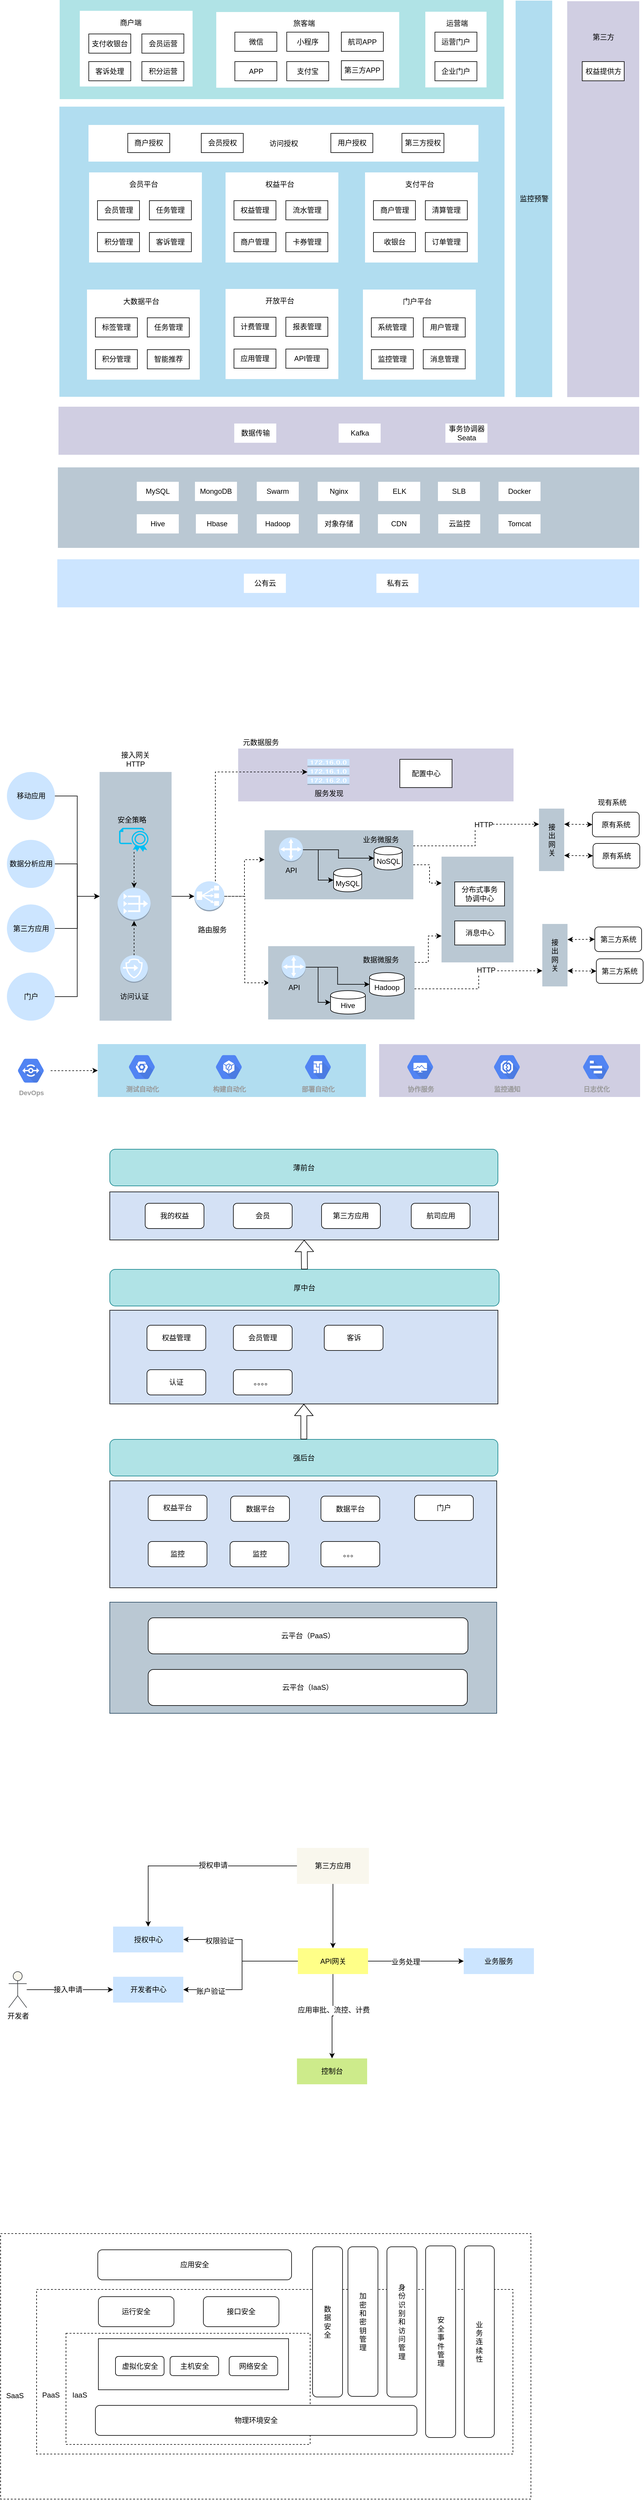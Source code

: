 <mxfile pages="1" version="11.2.2" type="github"><diagram id="NzfkLRakBl-aWR2sNUwm" name="Page-1"><mxGraphModel dx="1565" dy="1060" grid="0" gridSize="10" guides="1" tooltips="1" connect="1" arrows="1" fold="1" page="0" pageScale="1" pageWidth="827" pageHeight="1169" math="0" shadow="0"><root><mxCell id="0"/><mxCell id="1" parent="0"/><mxCell id="PRfiR1K4ZsARH0j1iikO-41" value="" style="rounded=0;whiteSpace=wrap;html=1;strokeColor=#000000;dashed=1;" vertex="1" parent="1"><mxGeometry x="-390" y="3750" width="884" height="442" as="geometry"/></mxCell><mxCell id="PRfiR1K4ZsARH0j1iikO-42" value="" style="rounded=0;whiteSpace=wrap;html=1;dashed=1;strokeColor=#000000;" vertex="1" parent="1"><mxGeometry x="-330" y="3843" width="794" height="274" as="geometry"/></mxCell><mxCell id="PRfiR1K4ZsARH0j1iikO-43" value="" style="rounded=0;whiteSpace=wrap;html=1;dashed=1;strokeColor=#000000;" vertex="1" parent="1"><mxGeometry x="-281" y="3916" width="407" height="185" as="geometry"/></mxCell><mxCell id="3Fnt4mqlotOoZ6IfhGsN-172" value="" style="rounded=0;whiteSpace=wrap;html=1;strokeColor=none;fillColor=#bac8d3;" parent="1" vertex="1"><mxGeometry x="345" y="1458" width="120" height="176" as="geometry"/></mxCell><mxCell id="3Fnt4mqlotOoZ6IfhGsN-140" value="" style="rounded=0;whiteSpace=wrap;html=1;strokeColor=none;fillColor=#d0cee2;" parent="1" vertex="1"><mxGeometry x="6" y="1278" width="459" height="88" as="geometry"/></mxCell><mxCell id="3Fnt4mqlotOoZ6IfhGsN-130" value="" style="rounded=0;whiteSpace=wrap;html=1;strokeColor=none;fillColor=#b0e3e6;" parent="1" vertex="1"><mxGeometry x="-291.5" y="32" width="740" height="165" as="geometry"/></mxCell><mxCell id="3Fnt4mqlotOoZ6IfhGsN-113" value="" style="rounded=0;whiteSpace=wrap;html=1;strokeColor=none;fillColor=#b1ddf0;" parent="1" vertex="1"><mxGeometry x="-292" y="209.5" width="742" height="483" as="geometry"/></mxCell><mxCell id="3Fnt4mqlotOoZ6IfhGsN-93" value="" style="rounded=0;whiteSpace=wrap;html=1;fillColor=#cce5ff;strokeColor=none;" parent="1" vertex="1"><mxGeometry x="-295.5" y="963" width="970" height="80" as="geometry"/></mxCell><mxCell id="3Fnt4mqlotOoZ6IfhGsN-49" value="" style="rounded=0;whiteSpace=wrap;html=1;strokeColor=none;" parent="1" vertex="1"><mxGeometry x="-242.5" y="319" width="188" height="150" as="geometry"/></mxCell><mxCell id="3Fnt4mqlotOoZ6IfhGsN-28" value="访问授权" style="rounded=0;whiteSpace=wrap;html=1;strokeColor=none;" parent="1" vertex="1"><mxGeometry x="-243.5" y="240" width="650" height="61" as="geometry"/></mxCell><mxCell id="3Fnt4mqlotOoZ6IfhGsN-18" value="" style="rounded=0;whiteSpace=wrap;html=1;strokeColor=none;" parent="1" vertex="1"><mxGeometry x="-258" y="50" width="188" height="126" as="geometry"/></mxCell><mxCell id="3Fnt4mqlotOoZ6IfhGsN-19" value="商户端" style="text;html=1;strokeColor=none;fillColor=none;align=center;verticalAlign=middle;whiteSpace=wrap;rounded=0;" parent="1" vertex="1"><mxGeometry x="-193" y="60" width="40" height="20" as="geometry"/></mxCell><mxCell id="3Fnt4mqlotOoZ6IfhGsN-20" value="" style="rounded=0;whiteSpace=wrap;html=1;strokeColor=none;" parent="1" vertex="1"><mxGeometry x="-30.5" y="52" width="305" height="126" as="geometry"/></mxCell><mxCell id="3Fnt4mqlotOoZ6IfhGsN-21" value="旅客端" style="text;html=1;strokeColor=none;fillColor=none;align=center;verticalAlign=middle;whiteSpace=wrap;rounded=0;" parent="1" vertex="1"><mxGeometry x="95.5" y="61" width="40" height="20" as="geometry"/></mxCell><mxCell id="3Fnt4mqlotOoZ6IfhGsN-22" value="" style="rounded=0;whiteSpace=wrap;html=1;strokeColor=none;" parent="1" vertex="1"><mxGeometry x="318" y="51.5" width="102" height="126" as="geometry"/></mxCell><mxCell id="3Fnt4mqlotOoZ6IfhGsN-23" value="运营端" style="text;html=1;strokeColor=none;fillColor=none;align=center;verticalAlign=middle;whiteSpace=wrap;rounded=0;" parent="1" vertex="1"><mxGeometry x="351" y="61" width="40" height="20" as="geometry"/></mxCell><mxCell id="3Fnt4mqlotOoZ6IfhGsN-24" value="" style="rounded=0;whiteSpace=wrap;html=1;fillColor=#d0cee2;strokeColor=none;" parent="1" vertex="1"><mxGeometry x="554.5" y="34" width="120" height="659" as="geometry"/></mxCell><mxCell id="3Fnt4mqlotOoZ6IfhGsN-25" value="第三方" style="text;html=1;strokeColor=none;fillColor=none;align=center;verticalAlign=middle;whiteSpace=wrap;rounded=0;" parent="1" vertex="1"><mxGeometry x="594.5" y="84" width="40" height="20" as="geometry"/></mxCell><mxCell id="3Fnt4mqlotOoZ6IfhGsN-26" value="监控预警" style="rounded=0;whiteSpace=wrap;html=1;fillColor=#b1ddf0;strokeColor=none;" parent="1" vertex="1"><mxGeometry x="468.5" y="33" width="61" height="660" as="geometry"/></mxCell><mxCell id="3Fnt4mqlotOoZ6IfhGsN-29" value="" style="rounded=0;whiteSpace=wrap;html=1;fillColor=#bac8d3;strokeColor=none;" parent="1" vertex="1"><mxGeometry x="-294.5" y="810" width="969" height="134" as="geometry"/></mxCell><mxCell id="3Fnt4mqlotOoZ6IfhGsN-30" value="MySQL" style="rounded=0;whiteSpace=wrap;html=1;strokeColor=none;" parent="1" vertex="1"><mxGeometry x="-163" y="834" width="70" height="32" as="geometry"/></mxCell><mxCell id="3Fnt4mqlotOoZ6IfhGsN-31" value="MongoDB" style="rounded=0;whiteSpace=wrap;html=1;strokeColor=none;" parent="1" vertex="1"><mxGeometry x="-66" y="834" width="70" height="32" as="geometry"/></mxCell><mxCell id="3Fnt4mqlotOoZ6IfhGsN-35" value="SLB" style="rounded=0;whiteSpace=wrap;html=1;strokeColor=none;" parent="1" vertex="1"><mxGeometry x="339" y="834" width="70" height="32" as="geometry"/></mxCell><mxCell id="3Fnt4mqlotOoZ6IfhGsN-36" value="Docker" style="rounded=0;whiteSpace=wrap;html=1;strokeColor=none;" parent="1" vertex="1"><mxGeometry x="440" y="834" width="70" height="32" as="geometry"/></mxCell><mxCell id="3Fnt4mqlotOoZ6IfhGsN-37" value="Swarm" style="rounded=0;whiteSpace=wrap;html=1;strokeColor=none;" parent="1" vertex="1"><mxGeometry x="37" y="834" width="70" height="32" as="geometry"/></mxCell><mxCell id="3Fnt4mqlotOoZ6IfhGsN-39" value="Hive" style="rounded=0;whiteSpace=wrap;html=1;strokeColor=none;" parent="1" vertex="1"><mxGeometry x="-163" y="888" width="70" height="32" as="geometry"/></mxCell><mxCell id="3Fnt4mqlotOoZ6IfhGsN-40" value="Hbase" style="rounded=0;whiteSpace=wrap;html=1;strokeColor=none;" parent="1" vertex="1"><mxGeometry x="-64.5" y="888" width="70" height="32" as="geometry"/></mxCell><mxCell id="3Fnt4mqlotOoZ6IfhGsN-41" value="Hadoop" style="rounded=0;whiteSpace=wrap;html=1;strokeColor=none;" parent="1" vertex="1"><mxGeometry x="37" y="888" width="70" height="32" as="geometry"/></mxCell><mxCell id="3Fnt4mqlotOoZ6IfhGsN-42" value="对象存储" style="rounded=0;whiteSpace=wrap;html=1;strokeColor=none;" parent="1" vertex="1"><mxGeometry x="138.5" y="888" width="70" height="32" as="geometry"/></mxCell><mxCell id="3Fnt4mqlotOoZ6IfhGsN-43" value="CDN" style="rounded=0;whiteSpace=wrap;html=1;strokeColor=none;" parent="1" vertex="1"><mxGeometry x="239" y="888" width="70" height="32" as="geometry"/></mxCell><mxCell id="3Fnt4mqlotOoZ6IfhGsN-44" value="云监控" style="rounded=0;whiteSpace=wrap;html=1;strokeColor=none;" parent="1" vertex="1"><mxGeometry x="339.5" y="888" width="70" height="32" as="geometry"/></mxCell><mxCell id="3Fnt4mqlotOoZ6IfhGsN-45" value="Tomcat" style="rounded=0;whiteSpace=wrap;html=1;strokeColor=none;" parent="1" vertex="1"><mxGeometry x="440" y="888" width="70" height="32" as="geometry"/></mxCell><mxCell id="3Fnt4mqlotOoZ6IfhGsN-46" value="Nginx" style="rounded=0;whiteSpace=wrap;html=1;strokeColor=none;" parent="1" vertex="1"><mxGeometry x="138.5" y="834" width="70" height="32" as="geometry"/></mxCell><mxCell id="3Fnt4mqlotOoZ6IfhGsN-47" value="ELK" style="rounded=0;whiteSpace=wrap;html=1;strokeColor=none;" parent="1" vertex="1"><mxGeometry x="239.5" y="834" width="70" height="32" as="geometry"/></mxCell><mxCell id="3Fnt4mqlotOoZ6IfhGsN-50" value="会员平台" style="text;html=1;strokeColor=none;fillColor=none;align=center;verticalAlign=middle;whiteSpace=wrap;rounded=0;" parent="1" vertex="1"><mxGeometry x="-177.5" y="329" width="51" height="20" as="geometry"/></mxCell><mxCell id="3Fnt4mqlotOoZ6IfhGsN-52" value="会员管理" style="rounded=0;whiteSpace=wrap;html=1;strokeColor=#000000;" parent="1" vertex="1"><mxGeometry x="-228.5" y="366" width="70" height="32" as="geometry"/></mxCell><mxCell id="3Fnt4mqlotOoZ6IfhGsN-53" value="任务管理" style="rounded=0;whiteSpace=wrap;html=1;strokeColor=#000000;" parent="1" vertex="1"><mxGeometry x="-142" y="366" width="70" height="32" as="geometry"/></mxCell><mxCell id="3Fnt4mqlotOoZ6IfhGsN-54" value="" style="rounded=0;whiteSpace=wrap;html=1;strokeColor=none;" parent="1" vertex="1"><mxGeometry x="-15" y="319" width="188" height="150" as="geometry"/></mxCell><mxCell id="3Fnt4mqlotOoZ6IfhGsN-55" value="权益平台" style="text;html=1;strokeColor=none;fillColor=none;align=center;verticalAlign=middle;whiteSpace=wrap;rounded=0;" parent="1" vertex="1"><mxGeometry x="50" y="329" width="51" height="20" as="geometry"/></mxCell><mxCell id="3Fnt4mqlotOoZ6IfhGsN-56" value="权益管理" style="rounded=0;whiteSpace=wrap;html=1;strokeColor=#000000;" parent="1" vertex="1"><mxGeometry x="-1" y="366" width="70" height="32" as="geometry"/></mxCell><mxCell id="3Fnt4mqlotOoZ6IfhGsN-57" value="流水管理" style="rounded=0;whiteSpace=wrap;html=1;strokeColor=#000000;" parent="1" vertex="1"><mxGeometry x="85.5" y="366" width="70" height="32" as="geometry"/></mxCell><mxCell id="3Fnt4mqlotOoZ6IfhGsN-58" value="" style="rounded=0;whiteSpace=wrap;html=1;strokeColor=none;" parent="1" vertex="1"><mxGeometry x="217.5" y="319" width="188" height="150" as="geometry"/></mxCell><mxCell id="3Fnt4mqlotOoZ6IfhGsN-59" value="支付平台" style="text;html=1;strokeColor=none;fillColor=none;align=center;verticalAlign=middle;whiteSpace=wrap;rounded=0;" parent="1" vertex="1"><mxGeometry x="282.5" y="329" width="51" height="20" as="geometry"/></mxCell><mxCell id="3Fnt4mqlotOoZ6IfhGsN-60" value="商户管理" style="rounded=0;whiteSpace=wrap;html=1;strokeColor=#000000;" parent="1" vertex="1"><mxGeometry x="231.5" y="366" width="70" height="32" as="geometry"/></mxCell><mxCell id="3Fnt4mqlotOoZ6IfhGsN-61" value="清算管理" style="rounded=0;whiteSpace=wrap;html=1;strokeColor=#000000;" parent="1" vertex="1"><mxGeometry x="318" y="366" width="70" height="32" as="geometry"/></mxCell><mxCell id="3Fnt4mqlotOoZ6IfhGsN-62" value="收银台" style="rounded=0;whiteSpace=wrap;html=1;strokeColor=#000000;" parent="1" vertex="1"><mxGeometry x="231.5" y="419" width="70" height="32" as="geometry"/></mxCell><mxCell id="3Fnt4mqlotOoZ6IfhGsN-63" value="订单管理" style="rounded=0;whiteSpace=wrap;html=1;strokeColor=#000000;" parent="1" vertex="1"><mxGeometry x="318" y="419" width="70" height="32" as="geometry"/></mxCell><mxCell id="3Fnt4mqlotOoZ6IfhGsN-64" value="积分管理" style="rounded=0;whiteSpace=wrap;html=1;strokeColor=#000000;" parent="1" vertex="1"><mxGeometry x="-228.5" y="419" width="70" height="32" as="geometry"/></mxCell><mxCell id="3Fnt4mqlotOoZ6IfhGsN-65" value="客诉管理" style="rounded=0;whiteSpace=wrap;html=1;strokeColor=#000000;" parent="1" vertex="1"><mxGeometry x="-142" y="419" width="70" height="32" as="geometry"/></mxCell><mxCell id="3Fnt4mqlotOoZ6IfhGsN-66" value="" style="rounded=0;whiteSpace=wrap;html=1;strokeColor=none;" parent="1" vertex="1"><mxGeometry x="-246" y="514" width="188" height="150" as="geometry"/></mxCell><mxCell id="3Fnt4mqlotOoZ6IfhGsN-67" value="大数据平台" style="text;html=1;strokeColor=none;fillColor=none;align=center;verticalAlign=middle;whiteSpace=wrap;rounded=0;" parent="1" vertex="1"><mxGeometry x="-187" y="524" width="63" height="20" as="geometry"/></mxCell><mxCell id="3Fnt4mqlotOoZ6IfhGsN-68" value="标签管理" style="rounded=0;whiteSpace=wrap;html=1;strokeColor=#000000;" parent="1" vertex="1"><mxGeometry x="-232" y="561" width="70" height="32" as="geometry"/></mxCell><mxCell id="3Fnt4mqlotOoZ6IfhGsN-69" value="任务管理" style="rounded=0;whiteSpace=wrap;html=1;strokeColor=#000000;" parent="1" vertex="1"><mxGeometry x="-145.5" y="561" width="70" height="32" as="geometry"/></mxCell><mxCell id="3Fnt4mqlotOoZ6IfhGsN-70" value="积分管理" style="rounded=0;whiteSpace=wrap;html=1;strokeColor=#000000;" parent="1" vertex="1"><mxGeometry x="-232" y="614" width="70" height="32" as="geometry"/></mxCell><mxCell id="3Fnt4mqlotOoZ6IfhGsN-71" value="智能推荐" style="rounded=0;whiteSpace=wrap;html=1;strokeColor=#000000;" parent="1" vertex="1"><mxGeometry x="-145.5" y="614" width="70" height="32" as="geometry"/></mxCell><mxCell id="3Fnt4mqlotOoZ6IfhGsN-72" value="" style="rounded=0;whiteSpace=wrap;html=1;fillColor=#d0cee2;strokeColor=none;" parent="1" vertex="1"><mxGeometry x="-293.5" y="709" width="968" height="80" as="geometry"/></mxCell><mxCell id="3Fnt4mqlotOoZ6IfhGsN-76" value="数据传输" style="rounded=0;whiteSpace=wrap;html=1;strokeColor=none;" parent="1" vertex="1"><mxGeometry x="-0.5" y="737" width="70" height="32" as="geometry"/></mxCell><mxCell id="3Fnt4mqlotOoZ6IfhGsN-77" value="Kafka" style="rounded=0;whiteSpace=wrap;html=1;strokeColor=none;" parent="1" vertex="1"><mxGeometry x="173.5" y="737" width="70" height="32" as="geometry"/></mxCell><mxCell id="3Fnt4mqlotOoZ6IfhGsN-91" value="事务协调器Seata" style="rounded=0;whiteSpace=wrap;html=1;strokeColor=none;" parent="1" vertex="1"><mxGeometry x="351.5" y="737" width="70" height="32" as="geometry"/></mxCell><mxCell id="3Fnt4mqlotOoZ6IfhGsN-92" value="公有云" style="rounded=0;whiteSpace=wrap;html=1;strokeColor=none;" parent="1" vertex="1"><mxGeometry x="15.5" y="987" width="70" height="32" as="geometry"/></mxCell><mxCell id="3Fnt4mqlotOoZ6IfhGsN-94" value="私有云" style="rounded=0;whiteSpace=wrap;html=1;strokeColor=none;" parent="1" vertex="1"><mxGeometry x="236.5" y="987" width="70" height="32" as="geometry"/></mxCell><mxCell id="3Fnt4mqlotOoZ6IfhGsN-95" value="" style="rounded=0;whiteSpace=wrap;html=1;strokeColor=none;" parent="1" vertex="1"><mxGeometry x="-15" y="513" width="188" height="150" as="geometry"/></mxCell><mxCell id="3Fnt4mqlotOoZ6IfhGsN-96" value="开放平台" style="text;html=1;strokeColor=none;fillColor=none;align=center;verticalAlign=middle;whiteSpace=wrap;rounded=0;" parent="1" vertex="1"><mxGeometry x="50" y="523" width="51" height="20" as="geometry"/></mxCell><mxCell id="3Fnt4mqlotOoZ6IfhGsN-97" value="计费管理" style="rounded=0;whiteSpace=wrap;html=1;strokeColor=#000000;" parent="1" vertex="1"><mxGeometry x="-1" y="560" width="70" height="32" as="geometry"/></mxCell><mxCell id="3Fnt4mqlotOoZ6IfhGsN-98" value="报表管理" style="rounded=0;whiteSpace=wrap;html=1;strokeColor=#000000;" parent="1" vertex="1"><mxGeometry x="85.5" y="560" width="70" height="32" as="geometry"/></mxCell><mxCell id="3Fnt4mqlotOoZ6IfhGsN-99" value="应用管理" style="rounded=0;whiteSpace=wrap;html=1;strokeColor=#000000;" parent="1" vertex="1"><mxGeometry x="-1" y="613" width="70" height="32" as="geometry"/></mxCell><mxCell id="3Fnt4mqlotOoZ6IfhGsN-100" value="API管理" style="rounded=0;whiteSpace=wrap;html=1;strokeColor=#000000;" parent="1" vertex="1"><mxGeometry x="85.5" y="613" width="70" height="32" as="geometry"/></mxCell><mxCell id="3Fnt4mqlotOoZ6IfhGsN-101" value="" style="rounded=0;whiteSpace=wrap;html=1;strokeColor=none;" parent="1" vertex="1"><mxGeometry x="214" y="514" width="188" height="150" as="geometry"/></mxCell><mxCell id="3Fnt4mqlotOoZ6IfhGsN-102" value="门户平台" style="text;html=1;strokeColor=none;fillColor=none;align=center;verticalAlign=middle;whiteSpace=wrap;rounded=0;" parent="1" vertex="1"><mxGeometry x="279" y="524" width="51" height="20" as="geometry"/></mxCell><mxCell id="3Fnt4mqlotOoZ6IfhGsN-103" value="系统管理" style="rounded=0;whiteSpace=wrap;html=1;strokeColor=#000000;" parent="1" vertex="1"><mxGeometry x="228" y="561" width="70" height="32" as="geometry"/></mxCell><mxCell id="3Fnt4mqlotOoZ6IfhGsN-104" value="用户管理" style="rounded=0;whiteSpace=wrap;html=1;strokeColor=#000000;" parent="1" vertex="1"><mxGeometry x="314.5" y="561" width="70" height="32" as="geometry"/></mxCell><mxCell id="3Fnt4mqlotOoZ6IfhGsN-105" value="监控管理" style="rounded=0;whiteSpace=wrap;html=1;strokeColor=#000000;" parent="1" vertex="1"><mxGeometry x="228" y="614" width="70" height="32" as="geometry"/></mxCell><mxCell id="3Fnt4mqlotOoZ6IfhGsN-106" value="消息管理" style="rounded=0;whiteSpace=wrap;html=1;strokeColor=#000000;" parent="1" vertex="1"><mxGeometry x="314.5" y="614" width="70" height="32" as="geometry"/></mxCell><mxCell id="3Fnt4mqlotOoZ6IfhGsN-107" value="商户管理" style="rounded=0;whiteSpace=wrap;html=1;strokeColor=#000000;" parent="1" vertex="1"><mxGeometry x="-1" y="419" width="70" height="32" as="geometry"/></mxCell><mxCell id="3Fnt4mqlotOoZ6IfhGsN-108" value="卡券管理" style="rounded=0;whiteSpace=wrap;html=1;strokeColor=#000000;" parent="1" vertex="1"><mxGeometry x="85.5" y="419" width="70" height="32" as="geometry"/></mxCell><mxCell id="3Fnt4mqlotOoZ6IfhGsN-109" value="会员授权" style="rounded=0;whiteSpace=wrap;html=1;strokeColor=#000000;" parent="1" vertex="1"><mxGeometry x="-55.5" y="254" width="70" height="32" as="geometry"/></mxCell><mxCell id="3Fnt4mqlotOoZ6IfhGsN-110" value="用户授权" style="rounded=0;whiteSpace=wrap;html=1;strokeColor=#000000;" parent="1" vertex="1"><mxGeometry x="160.5" y="254" width="70" height="32" as="geometry"/></mxCell><mxCell id="3Fnt4mqlotOoZ6IfhGsN-111" value="商户授权" style="rounded=0;whiteSpace=wrap;html=1;strokeColor=#000000;" parent="1" vertex="1"><mxGeometry x="-178" y="254" width="70" height="32" as="geometry"/></mxCell><mxCell id="3Fnt4mqlotOoZ6IfhGsN-112" value="第三方授权" style="rounded=0;whiteSpace=wrap;html=1;strokeColor=#000000;" parent="1" vertex="1"><mxGeometry x="279" y="254" width="70" height="32" as="geometry"/></mxCell><mxCell id="3Fnt4mqlotOoZ6IfhGsN-117" value="微信" style="rounded=0;whiteSpace=wrap;html=1;strokeColor=#000000;" parent="1" vertex="1"><mxGeometry x="0.5" y="85.5" width="70" height="32" as="geometry"/></mxCell><mxCell id="3Fnt4mqlotOoZ6IfhGsN-118" value="小程序" style="rounded=0;whiteSpace=wrap;html=1;strokeColor=#000000;" parent="1" vertex="1"><mxGeometry x="87" y="85.5" width="70" height="32" as="geometry"/></mxCell><mxCell id="3Fnt4mqlotOoZ6IfhGsN-119" value="APP" style="rounded=0;whiteSpace=wrap;html=1;strokeColor=#000000;" parent="1" vertex="1"><mxGeometry x="0.5" y="134.5" width="70" height="32" as="geometry"/></mxCell><mxCell id="3Fnt4mqlotOoZ6IfhGsN-120" value="支付宝" style="rounded=0;whiteSpace=wrap;html=1;strokeColor=#000000;" parent="1" vertex="1"><mxGeometry x="87" y="134.5" width="70" height="32" as="geometry"/></mxCell><mxCell id="3Fnt4mqlotOoZ6IfhGsN-122" value="企业门户" style="rounded=0;whiteSpace=wrap;html=1;strokeColor=#000000;" parent="1" vertex="1"><mxGeometry x="334" y="134.5" width="70" height="32" as="geometry"/></mxCell><mxCell id="3Fnt4mqlotOoZ6IfhGsN-123" value="运营门户" style="rounded=0;whiteSpace=wrap;html=1;strokeColor=#000000;" parent="1" vertex="1"><mxGeometry x="334" y="85.5" width="70" height="32" as="geometry"/></mxCell><mxCell id="3Fnt4mqlotOoZ6IfhGsN-124" value="航司APP" style="rounded=0;whiteSpace=wrap;html=1;strokeColor=#000000;" parent="1" vertex="1"><mxGeometry x="178" y="85.5" width="70" height="32" as="geometry"/></mxCell><mxCell id="3Fnt4mqlotOoZ6IfhGsN-125" value="第三方APP" style="rounded=0;whiteSpace=wrap;html=1;strokeColor=#000000;" parent="1" vertex="1"><mxGeometry x="178" y="133" width="70" height="32" as="geometry"/></mxCell><mxCell id="3Fnt4mqlotOoZ6IfhGsN-126" value="支付收银台" style="rounded=0;whiteSpace=wrap;html=1;strokeColor=#000000;" parent="1" vertex="1"><mxGeometry x="-243" y="88.5" width="70" height="32" as="geometry"/></mxCell><mxCell id="3Fnt4mqlotOoZ6IfhGsN-127" value="会员运营" style="rounded=0;whiteSpace=wrap;html=1;strokeColor=#000000;" parent="1" vertex="1"><mxGeometry x="-154.5" y="88.5" width="70" height="32" as="geometry"/></mxCell><mxCell id="3Fnt4mqlotOoZ6IfhGsN-128" value="客诉处理" style="rounded=0;whiteSpace=wrap;html=1;strokeColor=#000000;" parent="1" vertex="1"><mxGeometry x="-243" y="134.5" width="70" height="32" as="geometry"/></mxCell><mxCell id="3Fnt4mqlotOoZ6IfhGsN-129" value="积分运营" style="rounded=0;whiteSpace=wrap;html=1;strokeColor=#000000;" parent="1" vertex="1"><mxGeometry x="-154.5" y="134.5" width="70" height="32" as="geometry"/></mxCell><mxCell id="3Fnt4mqlotOoZ6IfhGsN-139" style="edgeStyle=orthogonalEdgeStyle;rounded=0;orthogonalLoop=1;jettySize=auto;html=1;entryX=0;entryY=0.5;entryDx=0;entryDy=0;entryPerimeter=0;" parent="1" source="3Fnt4mqlotOoZ6IfhGsN-131" target="3Fnt4mqlotOoZ6IfhGsN-138" edge="1"><mxGeometry relative="1" as="geometry"/></mxCell><mxCell id="3Fnt4mqlotOoZ6IfhGsN-131" value="" style="rounded=0;whiteSpace=wrap;html=1;strokeColor=none;fillColor=#bac8d3;" parent="1" vertex="1"><mxGeometry x="-225" y="1317" width="120" height="414" as="geometry"/></mxCell><mxCell id="3Fnt4mqlotOoZ6IfhGsN-212" style="edgeStyle=orthogonalEdgeStyle;rounded=0;orthogonalLoop=1;jettySize=auto;html=1;entryX=0;entryY=0.5;entryDx=0;entryDy=0;" parent="1" source="3Fnt4mqlotOoZ6IfhGsN-132" target="3Fnt4mqlotOoZ6IfhGsN-131" edge="1"><mxGeometry relative="1" as="geometry"/></mxCell><mxCell id="3Fnt4mqlotOoZ6IfhGsN-132" value="移动应用" style="ellipse;whiteSpace=wrap;html=1;aspect=fixed;strokeColor=none;fillColor=#cce5ff;" parent="1" vertex="1"><mxGeometry x="-379.5" y="1317" width="80" height="80" as="geometry"/></mxCell><mxCell id="3Fnt4mqlotOoZ6IfhGsN-211" style="edgeStyle=orthogonalEdgeStyle;rounded=0;orthogonalLoop=1;jettySize=auto;html=1;entryX=0;entryY=0.5;entryDx=0;entryDy=0;" parent="1" source="3Fnt4mqlotOoZ6IfhGsN-133" target="3Fnt4mqlotOoZ6IfhGsN-131" edge="1"><mxGeometry relative="1" as="geometry"/></mxCell><mxCell id="3Fnt4mqlotOoZ6IfhGsN-133" value="数据分析应用" style="ellipse;whiteSpace=wrap;html=1;aspect=fixed;strokeColor=none;fillColor=#cce5ff;" parent="1" vertex="1"><mxGeometry x="-379.5" y="1430" width="80" height="80" as="geometry"/></mxCell><mxCell id="3Fnt4mqlotOoZ6IfhGsN-134" value="接入网关HTTP" style="text;html=1;strokeColor=none;fillColor=none;align=center;verticalAlign=middle;whiteSpace=wrap;rounded=0;" parent="1" vertex="1"><mxGeometry x="-196.5" y="1286" width="62" height="20" as="geometry"/></mxCell><mxCell id="3Fnt4mqlotOoZ6IfhGsN-213" style="edgeStyle=orthogonalEdgeStyle;rounded=0;orthogonalLoop=1;jettySize=auto;html=1;dashed=1;" parent="1" source="3Fnt4mqlotOoZ6IfhGsN-135" target="3Fnt4mqlotOoZ6IfhGsN-136" edge="1"><mxGeometry relative="1" as="geometry"/></mxCell><mxCell id="3Fnt4mqlotOoZ6IfhGsN-135" value="" style="verticalLabelPosition=bottom;html=1;verticalAlign=top;align=center;strokeColor=none;fillColor=#00BEF2;shape=mxgraph.azure.certificate;pointerEvents=1;" parent="1" vertex="1"><mxGeometry x="-192.5" y="1410" width="50" height="40" as="geometry"/></mxCell><mxCell id="3Fnt4mqlotOoZ6IfhGsN-136" value="" style="outlineConnect=0;dashed=0;verticalLabelPosition=bottom;verticalAlign=top;align=center;html=1;shape=mxgraph.aws3.vpc_nat_gateway;fillColor=#cce5ff;strokeColor=#36393d;" parent="1" vertex="1"><mxGeometry x="-195" y="1510" width="55" height="55" as="geometry"/></mxCell><mxCell id="3Fnt4mqlotOoZ6IfhGsN-145" style="edgeStyle=orthogonalEdgeStyle;rounded=0;orthogonalLoop=1;jettySize=auto;html=1;entryX=0;entryY=0.5;entryDx=0;entryDy=0;entryPerimeter=0;dashed=1;" parent="1" source="3Fnt4mqlotOoZ6IfhGsN-138" target="3Fnt4mqlotOoZ6IfhGsN-144" edge="1"><mxGeometry relative="1" as="geometry"><Array as="points"><mxPoint x="-32" y="1317"/></Array></mxGeometry></mxCell><mxCell id="3Fnt4mqlotOoZ6IfhGsN-190" style="edgeStyle=orthogonalEdgeStyle;rounded=0;orthogonalLoop=1;jettySize=auto;html=1;entryX=0;entryY=0.426;entryDx=0;entryDy=0;entryPerimeter=0;dashed=1;" parent="1" source="3Fnt4mqlotOoZ6IfhGsN-138" target="3Fnt4mqlotOoZ6IfhGsN-155" edge="1"><mxGeometry relative="1" as="geometry"/></mxCell><mxCell id="3Fnt4mqlotOoZ6IfhGsN-191" style="edgeStyle=orthogonalEdgeStyle;rounded=0;orthogonalLoop=1;jettySize=auto;html=1;entryX=0;entryY=0.5;entryDx=0;entryDy=0;dashed=1;" parent="1" edge="1"><mxGeometry relative="1" as="geometry"><mxPoint x="-15" y="1524" as="sourcePoint"/><mxPoint x="58" y="1668" as="targetPoint"/><Array as="points"><mxPoint x="17" y="1524"/><mxPoint x="17" y="1668"/></Array></mxGeometry></mxCell><mxCell id="3Fnt4mqlotOoZ6IfhGsN-138" value="" style="outlineConnect=0;dashed=0;verticalLabelPosition=bottom;verticalAlign=top;align=center;html=1;shape=mxgraph.aws3.classic_load_balancer;fillColor=#cce5ff;strokeColor=#36393d;" parent="1" vertex="1"><mxGeometry x="-67" y="1499" width="50" height="50" as="geometry"/></mxCell><mxCell id="3Fnt4mqlotOoZ6IfhGsN-141" value="元数据服务" style="text;html=1;strokeColor=none;fillColor=none;align=center;verticalAlign=middle;whiteSpace=wrap;rounded=0;" parent="1" vertex="1"><mxGeometry x="12.5" y="1258" width="62" height="20" as="geometry"/></mxCell><mxCell id="3Fnt4mqlotOoZ6IfhGsN-214" style="edgeStyle=orthogonalEdgeStyle;rounded=0;orthogonalLoop=1;jettySize=auto;html=1;entryX=0.5;entryY=1;entryDx=0;entryDy=0;entryPerimeter=0;dashed=1;" parent="1" source="3Fnt4mqlotOoZ6IfhGsN-142" target="3Fnt4mqlotOoZ6IfhGsN-136" edge="1"><mxGeometry relative="1" as="geometry"/></mxCell><mxCell id="3Fnt4mqlotOoZ6IfhGsN-142" value="" style="outlineConnect=0;dashed=0;verticalLabelPosition=bottom;verticalAlign=top;align=center;html=1;shape=mxgraph.aws3.endpoints;fillColor=#cce5ff;strokeColor=#36393d;" parent="1" vertex="1"><mxGeometry x="-190.5" y="1622" width="46" height="46" as="geometry"/></mxCell><mxCell id="3Fnt4mqlotOoZ6IfhGsN-144" value="服务发现" style="outlineConnect=0;dashed=0;verticalLabelPosition=bottom;verticalAlign=top;align=center;html=1;shape=mxgraph.aws3.route_table;fillColor=#cce5ff;strokeColor=#36393d;" parent="1" vertex="1"><mxGeometry x="121.5" y="1295.5" width="70" height="43" as="geometry"/></mxCell><mxCell id="3Fnt4mqlotOoZ6IfhGsN-174" style="edgeStyle=orthogonalEdgeStyle;rounded=0;orthogonalLoop=1;jettySize=auto;html=1;entryX=0;entryY=0.75;entryDx=0;entryDy=0;dashed=1;" parent="1" source="3Fnt4mqlotOoZ6IfhGsN-146" target="3Fnt4mqlotOoZ6IfhGsN-173" edge="1"><mxGeometry relative="1" as="geometry"><Array as="points"><mxPoint x="407" y="1678"/><mxPoint x="407" y="1648"/></Array></mxGeometry></mxCell><mxCell id="3Fnt4mqlotOoZ6IfhGsN-183" value="HTTP" style="text;html=1;resizable=0;points=[];align=center;verticalAlign=middle;labelBackgroundColor=#ffffff;" parent="3Fnt4mqlotOoZ6IfhGsN-174" vertex="1" connectable="0"><mxGeometry x="0.228" y="1" relative="1" as="geometry"><mxPoint as="offset"/></mxGeometry></mxCell><mxCell id="3Fnt4mqlotOoZ6IfhGsN-194" style="edgeStyle=orthogonalEdgeStyle;rounded=0;orthogonalLoop=1;jettySize=auto;html=1;entryX=0;entryY=0.75;entryDx=0;entryDy=0;dashed=1;" parent="1" source="3Fnt4mqlotOoZ6IfhGsN-146" target="3Fnt4mqlotOoZ6IfhGsN-172" edge="1"><mxGeometry relative="1" as="geometry"><Array as="points"><mxPoint x="323" y="1634"/><mxPoint x="323" y="1590"/></Array></mxGeometry></mxCell><mxCell id="3Fnt4mqlotOoZ6IfhGsN-146" value="" style="rounded=0;whiteSpace=wrap;html=1;strokeColor=none;fillColor=#bac8d3;" parent="1" vertex="1"><mxGeometry x="56" y="1607" width="244" height="122" as="geometry"/></mxCell><mxCell id="3Fnt4mqlotOoZ6IfhGsN-147" value="数据微服务" style="text;html=1;strokeColor=none;fillColor=none;align=center;verticalAlign=middle;whiteSpace=wrap;rounded=0;" parent="1" vertex="1"><mxGeometry x="208.5" y="1620" width="70" height="20" as="geometry"/></mxCell><mxCell id="3Fnt4mqlotOoZ6IfhGsN-165" style="edgeStyle=orthogonalEdgeStyle;rounded=0;orthogonalLoop=1;jettySize=auto;html=1;" parent="1" source="3Fnt4mqlotOoZ6IfhGsN-149" target="3Fnt4mqlotOoZ6IfhGsN-159" edge="1"><mxGeometry relative="1" as="geometry"/></mxCell><mxCell id="3Fnt4mqlotOoZ6IfhGsN-192" style="edgeStyle=orthogonalEdgeStyle;rounded=0;orthogonalLoop=1;jettySize=auto;html=1;entryX=0;entryY=0.5;entryDx=0;entryDy=0;" parent="1" source="3Fnt4mqlotOoZ6IfhGsN-149" target="3Fnt4mqlotOoZ6IfhGsN-164" edge="1"><mxGeometry relative="1" as="geometry"/></mxCell><mxCell id="3Fnt4mqlotOoZ6IfhGsN-149" value="API" style="outlineConnect=0;dashed=0;verticalLabelPosition=bottom;verticalAlign=top;align=center;html=1;shape=mxgraph.aws3.customer_gateway;fillColor=#cce5ff;strokeColor=#36393d;" parent="1" vertex="1"><mxGeometry x="78.5" y="1622" width="40" height="40" as="geometry"/></mxCell><mxCell id="3Fnt4mqlotOoZ6IfhGsN-184" style="edgeStyle=orthogonalEdgeStyle;rounded=0;orthogonalLoop=1;jettySize=auto;html=1;entryX=0;entryY=0.25;entryDx=0;entryDy=0;dashed=1;" parent="1" source="3Fnt4mqlotOoZ6IfhGsN-155" target="3Fnt4mqlotOoZ6IfhGsN-175" edge="1"><mxGeometry relative="1" as="geometry"><Array as="points"><mxPoint x="401" y="1440"/><mxPoint x="401" y="1404"/></Array></mxGeometry></mxCell><mxCell id="3Fnt4mqlotOoZ6IfhGsN-185" value="HTTP" style="text;html=1;resizable=0;points=[];align=center;verticalAlign=middle;labelBackgroundColor=#ffffff;" parent="3Fnt4mqlotOoZ6IfhGsN-184" vertex="1" connectable="0"><mxGeometry x="0.248" y="-1" relative="1" as="geometry"><mxPoint as="offset"/></mxGeometry></mxCell><mxCell id="3Fnt4mqlotOoZ6IfhGsN-193" style="edgeStyle=orthogonalEdgeStyle;rounded=0;orthogonalLoop=1;jettySize=auto;html=1;entryX=0;entryY=0.25;entryDx=0;entryDy=0;dashed=1;" parent="1" source="3Fnt4mqlotOoZ6IfhGsN-155" target="3Fnt4mqlotOoZ6IfhGsN-172" edge="1"><mxGeometry relative="1" as="geometry"><Array as="points"><mxPoint x="325" y="1472"/><mxPoint x="325" y="1502"/></Array></mxGeometry></mxCell><mxCell id="3Fnt4mqlotOoZ6IfhGsN-155" value="" style="rounded=0;whiteSpace=wrap;html=1;strokeColor=none;fillColor=#bac8d3;" parent="1" vertex="1"><mxGeometry x="50" y="1414" width="248" height="115" as="geometry"/></mxCell><mxCell id="3Fnt4mqlotOoZ6IfhGsN-156" value="业务微服务" style="text;html=1;strokeColor=none;fillColor=none;align=center;verticalAlign=middle;whiteSpace=wrap;rounded=0;" parent="1" vertex="1"><mxGeometry x="208.5" y="1420" width="70" height="20" as="geometry"/></mxCell><mxCell id="3Fnt4mqlotOoZ6IfhGsN-162" style="edgeStyle=orthogonalEdgeStyle;rounded=0;orthogonalLoop=1;jettySize=auto;html=1;" parent="1" source="3Fnt4mqlotOoZ6IfhGsN-158" target="3Fnt4mqlotOoZ6IfhGsN-161" edge="1"><mxGeometry relative="1" as="geometry"/></mxCell><mxCell id="3Fnt4mqlotOoZ6IfhGsN-225" style="edgeStyle=orthogonalEdgeStyle;rounded=0;orthogonalLoop=1;jettySize=auto;html=1;entryX=0;entryY=0.5;entryDx=0;entryDy=0;" parent="1" source="3Fnt4mqlotOoZ6IfhGsN-158" target="3Fnt4mqlotOoZ6IfhGsN-160" edge="1"><mxGeometry relative="1" as="geometry"/></mxCell><mxCell id="3Fnt4mqlotOoZ6IfhGsN-158" value="API" style="outlineConnect=0;dashed=0;verticalLabelPosition=bottom;verticalAlign=top;align=center;html=1;shape=mxgraph.aws3.customer_gateway;fillColor=#cce5ff;strokeColor=#36393d;" parent="1" vertex="1"><mxGeometry x="74" y="1426" width="40" height="41" as="geometry"/></mxCell><mxCell id="3Fnt4mqlotOoZ6IfhGsN-159" value="Hadoop" style="shape=cylinder;whiteSpace=wrap;html=1;boundedLbl=1;backgroundOutline=1;strokeColor=#000000;" parent="1" vertex="1"><mxGeometry x="225" y="1651" width="58" height="39" as="geometry"/></mxCell><mxCell id="3Fnt4mqlotOoZ6IfhGsN-160" value="MySQL" style="shape=cylinder;whiteSpace=wrap;html=1;boundedLbl=1;backgroundOutline=1;strokeColor=#000000;" parent="1" vertex="1"><mxGeometry x="165" y="1477.5" width="47" height="39" as="geometry"/></mxCell><mxCell id="3Fnt4mqlotOoZ6IfhGsN-161" value="NoSQL" style="shape=cylinder;whiteSpace=wrap;html=1;boundedLbl=1;backgroundOutline=1;strokeColor=#000000;" parent="1" vertex="1"><mxGeometry x="232.5" y="1441" width="47" height="39" as="geometry"/></mxCell><mxCell id="3Fnt4mqlotOoZ6IfhGsN-164" value="Hive" style="shape=cylinder;whiteSpace=wrap;html=1;boundedLbl=1;backgroundOutline=1;strokeColor=#000000;" parent="1" vertex="1"><mxGeometry x="160" y="1681" width="58" height="39" as="geometry"/></mxCell><mxCell id="3Fnt4mqlotOoZ6IfhGsN-167" value="分布式事务&lt;br&gt;协调中心" style="rounded=0;whiteSpace=wrap;html=1;strokeColor=#000000;" parent="1" vertex="1"><mxGeometry x="367" y="1500" width="83" height="40" as="geometry"/></mxCell><mxCell id="3Fnt4mqlotOoZ6IfhGsN-169" value="消息中心" style="rounded=0;whiteSpace=wrap;html=1;strokeColor=#000000;" parent="1" vertex="1"><mxGeometry x="367" y="1565" width="84" height="40" as="geometry"/></mxCell><mxCell id="3Fnt4mqlotOoZ6IfhGsN-171" value="配置中心" style="rounded=0;whiteSpace=wrap;html=1;strokeColor=#000000;" parent="1" vertex="1"><mxGeometry x="275.5" y="1296" width="87" height="47" as="geometry"/></mxCell><mxCell id="3Fnt4mqlotOoZ6IfhGsN-173" value="接&lt;br&gt;出&lt;br&gt;网&lt;br&gt;关" style="rounded=0;whiteSpace=wrap;html=1;strokeColor=none;fillColor=#bac8d3;" parent="1" vertex="1"><mxGeometry x="513" y="1570" width="42" height="104" as="geometry"/></mxCell><mxCell id="3Fnt4mqlotOoZ6IfhGsN-175" value="接&lt;br&gt;出&lt;br&gt;网&lt;br&gt;关" style="rounded=0;whiteSpace=wrap;html=1;strokeColor=none;fillColor=#bac8d3;" parent="1" vertex="1"><mxGeometry x="507.5" y="1378" width="42" height="104" as="geometry"/></mxCell><mxCell id="3Fnt4mqlotOoZ6IfhGsN-176" value="现有系统" style="text;html=1;strokeColor=none;fillColor=none;align=center;verticalAlign=middle;whiteSpace=wrap;rounded=0;" parent="1" vertex="1"><mxGeometry x="600.5" y="1358" width="57" height="20" as="geometry"/></mxCell><mxCell id="3Fnt4mqlotOoZ6IfhGsN-178" value="原有系统" style="rounded=1;whiteSpace=wrap;html=1;strokeColor=#000000;" parent="1" vertex="1"><mxGeometry x="596.5" y="1384" width="78" height="41" as="geometry"/></mxCell><mxCell id="3Fnt4mqlotOoZ6IfhGsN-179" value="原有系统" style="rounded=1;whiteSpace=wrap;html=1;strokeColor=#000000;" parent="1" vertex="1"><mxGeometry x="597.5" y="1436" width="78" height="41" as="geometry"/></mxCell><mxCell id="3Fnt4mqlotOoZ6IfhGsN-180" value="第三方系统" style="rounded=1;whiteSpace=wrap;html=1;strokeColor=#000000;" parent="1" vertex="1"><mxGeometry x="600.5" y="1575" width="78" height="41" as="geometry"/></mxCell><mxCell id="3Fnt4mqlotOoZ6IfhGsN-181" value="第三方系统" style="rounded=1;whiteSpace=wrap;html=1;strokeColor=#000000;" parent="1" vertex="1"><mxGeometry x="603" y="1628" width="78" height="41" as="geometry"/></mxCell><mxCell id="3Fnt4mqlotOoZ6IfhGsN-186" value="" style="endArrow=classic;startArrow=classic;html=1;dashed=1;exitX=1;exitY=0.25;exitDx=0;exitDy=0;entryX=0;entryY=0.5;entryDx=0;entryDy=0;" parent="1" source="3Fnt4mqlotOoZ6IfhGsN-175" target="3Fnt4mqlotOoZ6IfhGsN-178" edge="1"><mxGeometry width="50" height="50" relative="1" as="geometry"><mxPoint x="786" y="1441" as="sourcePoint"/><mxPoint x="583" y="1397" as="targetPoint"/></mxGeometry></mxCell><mxCell id="3Fnt4mqlotOoZ6IfhGsN-187" value="" style="endArrow=classic;startArrow=classic;html=1;dashed=1;exitX=1;exitY=0.75;exitDx=0;exitDy=0;entryX=0;entryY=0.5;entryDx=0;entryDy=0;" parent="1" source="3Fnt4mqlotOoZ6IfhGsN-175" target="3Fnt4mqlotOoZ6IfhGsN-179" edge="1"><mxGeometry width="50" height="50" relative="1" as="geometry"><mxPoint x="810" y="1533" as="sourcePoint"/><mxPoint x="860" y="1483" as="targetPoint"/></mxGeometry></mxCell><mxCell id="3Fnt4mqlotOoZ6IfhGsN-188" value="" style="endArrow=classic;startArrow=classic;html=1;dashed=1;exitX=1;exitY=0.25;exitDx=0;exitDy=0;entryX=0;entryY=0.5;entryDx=0;entryDy=0;" parent="1" source="3Fnt4mqlotOoZ6IfhGsN-173" target="3Fnt4mqlotOoZ6IfhGsN-180" edge="1"><mxGeometry width="50" height="50" relative="1" as="geometry"><mxPoint x="546" y="1820" as="sourcePoint"/><mxPoint x="596" y="1770" as="targetPoint"/></mxGeometry></mxCell><mxCell id="3Fnt4mqlotOoZ6IfhGsN-189" value="" style="endArrow=classic;startArrow=classic;html=1;dashed=1;exitX=1;exitY=0.75;exitDx=0;exitDy=0;entryX=0;entryY=0.5;entryDx=0;entryDy=0;" parent="1" source="3Fnt4mqlotOoZ6IfhGsN-173" target="3Fnt4mqlotOoZ6IfhGsN-181" edge="1"><mxGeometry width="50" height="50" relative="1" as="geometry"><mxPoint x="632" y="1800" as="sourcePoint"/><mxPoint x="682" y="1750" as="targetPoint"/></mxGeometry></mxCell><mxCell id="3Fnt4mqlotOoZ6IfhGsN-210" style="edgeStyle=orthogonalEdgeStyle;rounded=0;orthogonalLoop=1;jettySize=auto;html=1;entryX=0;entryY=0.5;entryDx=0;entryDy=0;" parent="1" source="3Fnt4mqlotOoZ6IfhGsN-195" target="3Fnt4mqlotOoZ6IfhGsN-131" edge="1"><mxGeometry relative="1" as="geometry"><Array as="points"><mxPoint x="-262" y="1578"/><mxPoint x="-262" y="1524"/></Array></mxGeometry></mxCell><mxCell id="3Fnt4mqlotOoZ6IfhGsN-195" value="第三方应用" style="ellipse;whiteSpace=wrap;html=1;aspect=fixed;strokeColor=none;fillColor=#cce5ff;" parent="1" vertex="1"><mxGeometry x="-379.5" y="1537.5" width="80" height="80" as="geometry"/></mxCell><mxCell id="3Fnt4mqlotOoZ6IfhGsN-209" value="" style="edgeStyle=orthogonalEdgeStyle;rounded=0;orthogonalLoop=1;jettySize=auto;html=1;" parent="1" source="3Fnt4mqlotOoZ6IfhGsN-196" target="3Fnt4mqlotOoZ6IfhGsN-131" edge="1"><mxGeometry relative="1" as="geometry"/></mxCell><mxCell id="3Fnt4mqlotOoZ6IfhGsN-196" value="门户" style="ellipse;whiteSpace=wrap;html=1;aspect=fixed;strokeColor=none;fillColor=#cce5ff;" parent="1" vertex="1"><mxGeometry x="-379.5" y="1651" width="80" height="80" as="geometry"/></mxCell><mxCell id="3Fnt4mqlotOoZ6IfhGsN-199" value="" style="rounded=0;whiteSpace=wrap;html=1;strokeColor=none;fillColor=#b1ddf0;" parent="1" vertex="1"><mxGeometry x="-228" y="1770" width="447" height="88" as="geometry"/></mxCell><mxCell id="3Fnt4mqlotOoZ6IfhGsN-204" value="" style="rounded=0;whiteSpace=wrap;html=1;strokeColor=none;fillColor=#d0cee2;" parent="1" vertex="1"><mxGeometry x="241" y="1770" width="435" height="88" as="geometry"/></mxCell><mxCell id="3Fnt4mqlotOoZ6IfhGsN-215" value="日志优化" style="html=1;fillColor=#5184F3;strokeColor=none;verticalAlign=top;labelPosition=center;verticalLabelPosition=bottom;align=center;spacingTop=-6;fontSize=11;fontStyle=1;fontColor=#999999;shape=mxgraph.gcp2.hexIcon;prIcon=trace" parent="1" vertex="1"><mxGeometry x="569.5" y="1779" width="66" height="58.5" as="geometry"/></mxCell><mxCell id="3Fnt4mqlotOoZ6IfhGsN-216" value="构建自动化" style="html=1;fillColor=#5184F3;strokeColor=none;verticalAlign=top;labelPosition=center;verticalLabelPosition=bottom;align=center;spacingTop=-6;fontSize=11;fontStyle=1;fontColor=#999999;shape=mxgraph.gcp2.hexIcon;prIcon=container_builder" parent="1" vertex="1"><mxGeometry x="-42.5" y="1779" width="66" height="58.5" as="geometry"/></mxCell><mxCell id="3Fnt4mqlotOoZ6IfhGsN-218" style="edgeStyle=orthogonalEdgeStyle;rounded=0;orthogonalLoop=1;jettySize=auto;html=1;entryX=0;entryY=0.5;entryDx=0;entryDy=0;dashed=1;" parent="1" source="3Fnt4mqlotOoZ6IfhGsN-217" target="3Fnt4mqlotOoZ6IfhGsN-199" edge="1"><mxGeometry relative="1" as="geometry"/></mxCell><mxCell id="3Fnt4mqlotOoZ6IfhGsN-217" value="DevOps" style="html=1;fillColor=#5184F3;strokeColor=none;verticalAlign=top;labelPosition=center;verticalLabelPosition=bottom;align=center;spacingTop=-6;fontSize=11;fontStyle=1;fontColor=#999999;shape=mxgraph.gcp2.hexIcon;prIcon=developer_portal" parent="1" vertex="1"><mxGeometry x="-372.5" y="1785" width="66" height="58.5" as="geometry"/></mxCell><mxCell id="3Fnt4mqlotOoZ6IfhGsN-219" value="部署自动化" style="html=1;fillColor=#5184F3;strokeColor=none;verticalAlign=top;labelPosition=center;verticalLabelPosition=bottom;align=center;spacingTop=-6;fontSize=11;fontStyle=1;fontColor=#999999;shape=mxgraph.gcp2.hexIcon;prIcon=cloud_composer" parent="1" vertex="1"><mxGeometry x="106" y="1779" width="66" height="58.5" as="geometry"/></mxCell><mxCell id="3Fnt4mqlotOoZ6IfhGsN-220" value="监控通知" style="html=1;fillColor=#5184F3;strokeColor=none;verticalAlign=top;labelPosition=center;verticalLabelPosition=bottom;align=center;spacingTop=-6;fontSize=11;fontStyle=1;fontColor=#999999;shape=mxgraph.gcp2.hexIcon;prIcon=error_reporting" parent="1" vertex="1"><mxGeometry x="421" y="1779" width="66" height="58.5" as="geometry"/></mxCell><mxCell id="3Fnt4mqlotOoZ6IfhGsN-221" value="测试自动化" style="html=1;fillColor=#5184F3;strokeColor=none;verticalAlign=top;labelPosition=center;verticalLabelPosition=bottom;align=center;spacingTop=-6;fontSize=11;fontStyle=1;fontColor=#999999;shape=mxgraph.gcp2.hexIcon;prIcon=placeholder" parent="1" vertex="1"><mxGeometry x="-187.5" y="1779" width="66" height="58.5" as="geometry"/></mxCell><mxCell id="3Fnt4mqlotOoZ6IfhGsN-222" value="协作服务" style="html=1;fillColor=#5184F3;strokeColor=none;verticalAlign=top;labelPosition=center;verticalLabelPosition=bottom;align=center;spacingTop=-6;fontSize=11;fontStyle=1;fontColor=#999999;shape=mxgraph.gcp2.hexIcon;prIcon=cloud_deployment_manager" parent="1" vertex="1"><mxGeometry x="276.5" y="1779" width="66" height="58.5" as="geometry"/></mxCell><mxCell id="3Fnt4mqlotOoZ6IfhGsN-223" value="访问认证" style="text;html=1;strokeColor=none;fillColor=none;align=center;verticalAlign=middle;whiteSpace=wrap;rounded=0;" parent="1" vertex="1"><mxGeometry x="-198.5" y="1681" width="62" height="20" as="geometry"/></mxCell><mxCell id="3Fnt4mqlotOoZ6IfhGsN-224" value="安全策略" style="text;html=1;strokeColor=none;fillColor=none;align=center;verticalAlign=middle;whiteSpace=wrap;rounded=0;" parent="1" vertex="1"><mxGeometry x="-202" y="1387" width="62" height="20" as="geometry"/></mxCell><mxCell id="3Fnt4mqlotOoZ6IfhGsN-226" value="路由服务" style="text;html=1;strokeColor=none;fillColor=none;align=center;verticalAlign=middle;whiteSpace=wrap;rounded=0;" parent="1" vertex="1"><mxGeometry x="-68.5" y="1570" width="62" height="20" as="geometry"/></mxCell><mxCell id="3Fnt4mqlotOoZ6IfhGsN-227" value="厚中台" style="rounded=1;whiteSpace=wrap;html=1;strokeColor=#0e8088;fillColor=#b0e3e6;" parent="1" vertex="1"><mxGeometry x="-208" y="2145" width="649" height="61" as="geometry"/></mxCell><mxCell id="3Fnt4mqlotOoZ6IfhGsN-228" value="强后台" style="rounded=1;whiteSpace=wrap;html=1;strokeColor=#0e8088;fillColor=#b0e3e6;" parent="1" vertex="1"><mxGeometry x="-208" y="2428" width="647" height="61" as="geometry"/></mxCell><mxCell id="3Fnt4mqlotOoZ6IfhGsN-229" value="" style="rounded=0;whiteSpace=wrap;html=1;strokeColor=#000000;fillColor=#D4E1F5;" parent="1" vertex="1"><mxGeometry x="-208" y="2213" width="647" height="156" as="geometry"/></mxCell><mxCell id="3Fnt4mqlotOoZ6IfhGsN-230" value="权益管理" style="rounded=1;whiteSpace=wrap;html=1;" parent="1" vertex="1"><mxGeometry x="-146" y="2238" width="98" height="42" as="geometry"/></mxCell><mxCell id="3Fnt4mqlotOoZ6IfhGsN-231" value="会员管理" style="rounded=1;whiteSpace=wrap;html=1;" parent="1" vertex="1"><mxGeometry x="-2" y="2238" width="98" height="42" as="geometry"/></mxCell><mxCell id="3Fnt4mqlotOoZ6IfhGsN-232" value="客诉" style="rounded=1;whiteSpace=wrap;html=1;" parent="1" vertex="1"><mxGeometry x="149.5" y="2238" width="98" height="42" as="geometry"/></mxCell><mxCell id="3Fnt4mqlotOoZ6IfhGsN-233" value="认证" style="rounded=1;whiteSpace=wrap;html=1;" parent="1" vertex="1"><mxGeometry x="-146" y="2312" width="98" height="42" as="geometry"/></mxCell><mxCell id="3Fnt4mqlotOoZ6IfhGsN-234" value="。。。。" style="rounded=1;whiteSpace=wrap;html=1;" parent="1" vertex="1"><mxGeometry x="-2" y="2312" width="98" height="42" as="geometry"/></mxCell><mxCell id="3Fnt4mqlotOoZ6IfhGsN-235" value="薄前台" style="rounded=1;whiteSpace=wrap;html=1;strokeColor=#0e8088;fillColor=#b0e3e6;" parent="1" vertex="1"><mxGeometry x="-208" y="1945" width="647" height="61" as="geometry"/></mxCell><mxCell id="3Fnt4mqlotOoZ6IfhGsN-236" value="" style="shape=flexArrow;endArrow=classic;html=1;exitX=0.5;exitY=0;exitDx=0;exitDy=0;" parent="1" source="3Fnt4mqlotOoZ6IfhGsN-228" target="3Fnt4mqlotOoZ6IfhGsN-229" edge="1"><mxGeometry width="50" height="50" relative="1" as="geometry"><mxPoint x="288" y="2375" as="sourcePoint"/><mxPoint x="338" y="2325" as="targetPoint"/></mxGeometry></mxCell><mxCell id="3Fnt4mqlotOoZ6IfhGsN-237" value="" style="rounded=0;whiteSpace=wrap;html=1;strokeColor=#000000;fillColor=#D4E1F5;" parent="1" vertex="1"><mxGeometry x="-208" y="2016" width="648" height="80" as="geometry"/></mxCell><mxCell id="3Fnt4mqlotOoZ6IfhGsN-238" value="" style="shape=flexArrow;endArrow=classic;html=1;exitX=0.5;exitY=0;exitDx=0;exitDy=0;entryX=0.5;entryY=1;entryDx=0;entryDy=0;" parent="1" source="3Fnt4mqlotOoZ6IfhGsN-227" target="3Fnt4mqlotOoZ6IfhGsN-237" edge="1"><mxGeometry width="50" height="50" relative="1" as="geometry"><mxPoint x="-289" y="2168" as="sourcePoint"/><mxPoint x="-239" y="2118" as="targetPoint"/></mxGeometry></mxCell><mxCell id="3Fnt4mqlotOoZ6IfhGsN-239" value="" style="rounded=0;whiteSpace=wrap;html=1;strokeColor=#000000;fillColor=#D4E1F5;" parent="1" vertex="1"><mxGeometry x="-208" y="2497" width="645" height="178" as="geometry"/></mxCell><mxCell id="3Fnt4mqlotOoZ6IfhGsN-240" value="权益平台" style="rounded=1;whiteSpace=wrap;html=1;" parent="1" vertex="1"><mxGeometry x="-144" y="2521" width="98" height="42" as="geometry"/></mxCell><mxCell id="3Fnt4mqlotOoZ6IfhGsN-241" value="数据平台" style="rounded=1;whiteSpace=wrap;html=1;" parent="1" vertex="1"><mxGeometry x="-6.5" y="2522.5" width="98" height="42" as="geometry"/></mxCell><mxCell id="3Fnt4mqlotOoZ6IfhGsN-242" value="数据平台" style="rounded=1;whiteSpace=wrap;html=1;" parent="1" vertex="1"><mxGeometry x="144" y="2522.5" width="98" height="42" as="geometry"/></mxCell><mxCell id="3Fnt4mqlotOoZ6IfhGsN-243" value="" style="rounded=0;whiteSpace=wrap;html=1;strokeColor=#23445d;fillColor=#bac8d3;" parent="1" vertex="1"><mxGeometry x="-208" y="2699" width="645" height="185" as="geometry"/></mxCell><mxCell id="3Fnt4mqlotOoZ6IfhGsN-244" value="云平台（PaaS）" style="rounded=1;whiteSpace=wrap;html=1;" parent="1" vertex="1"><mxGeometry x="-144" y="2725" width="533" height="60" as="geometry"/></mxCell><mxCell id="3Fnt4mqlotOoZ6IfhGsN-245" value="云平台（IaaS）" style="rounded=1;whiteSpace=wrap;html=1;" parent="1" vertex="1"><mxGeometry x="-144" y="2811" width="532" height="60" as="geometry"/></mxCell><mxCell id="3Fnt4mqlotOoZ6IfhGsN-247" value="门户" style="rounded=1;whiteSpace=wrap;html=1;" parent="1" vertex="1"><mxGeometry x="300" y="2521" width="98" height="42" as="geometry"/></mxCell><mxCell id="3Fnt4mqlotOoZ6IfhGsN-248" value="监控" style="rounded=1;whiteSpace=wrap;html=1;" parent="1" vertex="1"><mxGeometry x="-144" y="2598" width="98" height="42" as="geometry"/></mxCell><mxCell id="3Fnt4mqlotOoZ6IfhGsN-249" value="监控" style="rounded=1;whiteSpace=wrap;html=1;" parent="1" vertex="1"><mxGeometry x="-7.5" y="2598" width="98" height="42" as="geometry"/></mxCell><mxCell id="3Fnt4mqlotOoZ6IfhGsN-250" value="我的权益" style="rounded=1;whiteSpace=wrap;html=1;" parent="1" vertex="1"><mxGeometry x="-149" y="2035" width="98" height="42" as="geometry"/></mxCell><mxCell id="3Fnt4mqlotOoZ6IfhGsN-251" value="。。。" style="rounded=1;whiteSpace=wrap;html=1;" parent="1" vertex="1"><mxGeometry x="144" y="2598" width="98" height="42" as="geometry"/></mxCell><mxCell id="3Fnt4mqlotOoZ6IfhGsN-252" value="会员" style="rounded=1;whiteSpace=wrap;html=1;" parent="1" vertex="1"><mxGeometry x="-2" y="2035" width="98" height="42" as="geometry"/></mxCell><mxCell id="3Fnt4mqlotOoZ6IfhGsN-253" value="第三方应用" style="rounded=1;whiteSpace=wrap;html=1;" parent="1" vertex="1"><mxGeometry x="145" y="2035" width="98" height="42" as="geometry"/></mxCell><mxCell id="3Fnt4mqlotOoZ6IfhGsN-254" value="航司应用" style="rounded=1;whiteSpace=wrap;html=1;" parent="1" vertex="1"><mxGeometry x="294.5" y="2035" width="98" height="42" as="geometry"/></mxCell><mxCell id="PRfiR1K4ZsARH0j1iikO-2" value="权益提供方" style="rounded=0;whiteSpace=wrap;html=1;strokeColor=#000000;" vertex="1" parent="1"><mxGeometry x="579.5" y="134.5" width="70" height="32" as="geometry"/></mxCell><mxCell id="PRfiR1K4ZsARH0j1iikO-12" style="edgeStyle=orthogonalEdgeStyle;rounded=0;orthogonalLoop=1;jettySize=auto;html=1;" edge="1" parent="1" source="PRfiR1K4ZsARH0j1iikO-3" target="PRfiR1K4ZsARH0j1iikO-9"><mxGeometry relative="1" as="geometry"/></mxCell><mxCell id="PRfiR1K4ZsARH0j1iikO-15" style="edgeStyle=orthogonalEdgeStyle;rounded=0;orthogonalLoop=1;jettySize=auto;html=1;startArrow=none;startFill=0;endArrow=classic;endFill=1;" edge="1" parent="1" source="PRfiR1K4ZsARH0j1iikO-3" target="PRfiR1K4ZsARH0j1iikO-5"><mxGeometry relative="1" as="geometry"/></mxCell><mxCell id="PRfiR1K4ZsARH0j1iikO-16" value="授权申请" style="text;html=1;resizable=0;points=[];align=center;verticalAlign=middle;labelBackgroundColor=#ffffff;" vertex="1" connectable="0" parent="PRfiR1K4ZsARH0j1iikO-15"><mxGeometry x="-0.196" y="-1" relative="1" as="geometry"><mxPoint as="offset"/></mxGeometry></mxCell><mxCell id="PRfiR1K4ZsARH0j1iikO-3" value="第三方应用" style="rounded=0;whiteSpace=wrap;html=1;strokeColor=none;fillColor=#f9f7ed;" vertex="1" parent="1"><mxGeometry x="104" y="3108" width="120" height="60" as="geometry"/></mxCell><mxCell id="PRfiR1K4ZsARH0j1iikO-8" style="edgeStyle=orthogonalEdgeStyle;rounded=0;orthogonalLoop=1;jettySize=auto;html=1;" edge="1" parent="1" source="PRfiR1K4ZsARH0j1iikO-4" target="PRfiR1K4ZsARH0j1iikO-6"><mxGeometry relative="1" as="geometry"/></mxCell><mxCell id="PRfiR1K4ZsARH0j1iikO-20" value="接入申请" style="text;html=1;resizable=0;points=[];align=center;verticalAlign=middle;labelBackgroundColor=#ffffff;" vertex="1" connectable="0" parent="PRfiR1K4ZsARH0j1iikO-8"><mxGeometry x="-0.053" relative="1" as="geometry"><mxPoint as="offset"/></mxGeometry></mxCell><mxCell id="PRfiR1K4ZsARH0j1iikO-4" value="开发者" style="shape=umlActor;verticalLabelPosition=bottom;labelBackgroundColor=#ffffff;verticalAlign=top;html=1;outlineConnect=0;rounded=0;strokeColor=#36393d;fillColor=#f9f7ed;" vertex="1" parent="1"><mxGeometry x="-376.5" y="3314" width="30" height="60" as="geometry"/></mxCell><mxCell id="PRfiR1K4ZsARH0j1iikO-10" style="edgeStyle=orthogonalEdgeStyle;rounded=0;orthogonalLoop=1;jettySize=auto;html=1;entryX=0;entryY=0.5;entryDx=0;entryDy=0;startArrow=classic;startFill=1;endArrow=none;endFill=0;" edge="1" parent="1" source="PRfiR1K4ZsARH0j1iikO-5" target="PRfiR1K4ZsARH0j1iikO-9"><mxGeometry relative="1" as="geometry"><Array as="points"><mxPoint x="12.5" y="3261"/><mxPoint x="12.5" y="3297"/></Array></mxGeometry></mxCell><mxCell id="PRfiR1K4ZsARH0j1iikO-21" value="权限验证" style="text;html=1;resizable=0;points=[];align=center;verticalAlign=middle;labelBackgroundColor=#ffffff;" vertex="1" connectable="0" parent="PRfiR1K4ZsARH0j1iikO-10"><mxGeometry x="-0.471" y="-2" relative="1" as="geometry"><mxPoint as="offset"/></mxGeometry></mxCell><mxCell id="PRfiR1K4ZsARH0j1iikO-5" value="授权中心" style="rounded=0;whiteSpace=wrap;html=1;strokeColor=none;fillColor=#cce5ff;" vertex="1" parent="1"><mxGeometry x="-202.5" y="3239" width="117" height="43" as="geometry"/></mxCell><mxCell id="PRfiR1K4ZsARH0j1iikO-11" style="edgeStyle=orthogonalEdgeStyle;rounded=0;orthogonalLoop=1;jettySize=auto;html=1;entryX=0;entryY=0.5;entryDx=0;entryDy=0;startArrow=classic;startFill=1;endArrow=none;endFill=0;" edge="1" parent="1" source="PRfiR1K4ZsARH0j1iikO-6" target="PRfiR1K4ZsARH0j1iikO-9"><mxGeometry relative="1" as="geometry"><Array as="points"><mxPoint x="12.5" y="3344"/><mxPoint x="12.5" y="3297"/></Array></mxGeometry></mxCell><mxCell id="PRfiR1K4ZsARH0j1iikO-22" value="账户验证" style="text;html=1;resizable=0;points=[];align=center;verticalAlign=middle;labelBackgroundColor=#ffffff;" vertex="1" connectable="0" parent="PRfiR1K4ZsARH0j1iikO-11"><mxGeometry x="-0.619" y="-3" relative="1" as="geometry"><mxPoint as="offset"/></mxGeometry></mxCell><mxCell id="PRfiR1K4ZsARH0j1iikO-6" value="开发者中心" style="rounded=0;whiteSpace=wrap;html=1;strokeColor=none;fillColor=#cce5ff;" vertex="1" parent="1"><mxGeometry x="-202.5" y="3322.5" width="117" height="43" as="geometry"/></mxCell><mxCell id="PRfiR1K4ZsARH0j1iikO-14" value="" style="edgeStyle=orthogonalEdgeStyle;rounded=0;orthogonalLoop=1;jettySize=auto;html=1;startArrow=none;startFill=0;endArrow=classic;endFill=1;" edge="1" parent="1" source="PRfiR1K4ZsARH0j1iikO-9" target="PRfiR1K4ZsARH0j1iikO-13"><mxGeometry relative="1" as="geometry"/></mxCell><mxCell id="PRfiR1K4ZsARH0j1iikO-23" value="业务处理" style="text;html=1;resizable=0;points=[];align=center;verticalAlign=middle;labelBackgroundColor=#ffffff;" vertex="1" connectable="0" parent="PRfiR1K4ZsARH0j1iikO-14"><mxGeometry x="-0.225" relative="1" as="geometry"><mxPoint y="1" as="offset"/></mxGeometry></mxCell><mxCell id="PRfiR1K4ZsARH0j1iikO-18" value="" style="edgeStyle=orthogonalEdgeStyle;rounded=0;orthogonalLoop=1;jettySize=auto;html=1;startArrow=none;startFill=0;endArrow=classic;endFill=1;" edge="1" parent="1" source="PRfiR1K4ZsARH0j1iikO-9" target="PRfiR1K4ZsARH0j1iikO-17"><mxGeometry relative="1" as="geometry"/></mxCell><mxCell id="PRfiR1K4ZsARH0j1iikO-19" value="应用审批、流控、计费" style="text;html=1;resizable=0;points=[];align=center;verticalAlign=middle;labelBackgroundColor=#ffffff;" vertex="1" connectable="0" parent="PRfiR1K4ZsARH0j1iikO-18"><mxGeometry x="-0.163" y="1" relative="1" as="geometry"><mxPoint as="offset"/></mxGeometry></mxCell><mxCell id="PRfiR1K4ZsARH0j1iikO-9" value="API网关" style="rounded=0;whiteSpace=wrap;html=1;strokeColor=none;fillColor=#ffff88;" vertex="1" parent="1"><mxGeometry x="105.5" y="3275" width="117" height="43" as="geometry"/></mxCell><mxCell id="PRfiR1K4ZsARH0j1iikO-17" value="控制台" style="rounded=0;whiteSpace=wrap;html=1;strokeColor=none;fillColor=#cdeb8b;" vertex="1" parent="1"><mxGeometry x="104" y="3458.5" width="117" height="43" as="geometry"/></mxCell><mxCell id="PRfiR1K4ZsARH0j1iikO-13" value="业务服务" style="rounded=0;whiteSpace=wrap;html=1;strokeColor=none;fillColor=#cce5ff;" vertex="1" parent="1"><mxGeometry x="382" y="3275" width="117" height="43" as="geometry"/></mxCell><mxCell id="PRfiR1K4ZsARH0j1iikO-25" value="应用安全" style="rounded=1;whiteSpace=wrap;html=1;strokeColor=#000000;" vertex="1" parent="1"><mxGeometry x="-228" y="3777" width="323" height="50" as="geometry"/></mxCell><mxCell id="PRfiR1K4ZsARH0j1iikO-26" value="运行安全" style="rounded=1;whiteSpace=wrap;html=1;strokeColor=#000000;" vertex="1" parent="1"><mxGeometry x="-227" y="3855" width="126" height="50" as="geometry"/></mxCell><mxCell id="PRfiR1K4ZsARH0j1iikO-27" value="接口安全" style="rounded=1;whiteSpace=wrap;html=1;strokeColor=#000000;" vertex="1" parent="1"><mxGeometry x="-52" y="3855" width="126" height="50" as="geometry"/></mxCell><mxCell id="PRfiR1K4ZsARH0j1iikO-28" value="数&lt;br&gt;据&lt;br&gt;安&lt;br&gt;全" style="rounded=1;whiteSpace=wrap;html=1;strokeColor=#000000;" vertex="1" parent="1"><mxGeometry x="130" y="3772" width="50" height="250" as="geometry"/></mxCell><mxCell id="PRfiR1K4ZsARH0j1iikO-30" value="加&lt;br&gt;密&lt;br&gt;和&lt;br&gt;密&lt;br&gt;钥&lt;br&gt;管&lt;br&gt;理" style="rounded=1;whiteSpace=wrap;html=1;strokeColor=#000000;" vertex="1" parent="1"><mxGeometry x="189" y="3772" width="50" height="249" as="geometry"/></mxCell><mxCell id="PRfiR1K4ZsARH0j1iikO-31" value="身&lt;br&gt;份&lt;br&gt;识&lt;br&gt;别&lt;br&gt;和&lt;br&gt;访&lt;br&gt;问&lt;br&gt;管&lt;br&gt;理" style="rounded=1;whiteSpace=wrap;html=1;strokeColor=#000000;" vertex="1" parent="1"><mxGeometry x="254" y="3772" width="50" height="250" as="geometry"/></mxCell><mxCell id="PRfiR1K4ZsARH0j1iikO-32" value="安&lt;br&gt;全&lt;br&gt;事&lt;br&gt;件&lt;br&gt;管&lt;br&gt;理" style="rounded=1;whiteSpace=wrap;html=1;strokeColor=#000000;" vertex="1" parent="1"><mxGeometry x="318.5" y="3770.5" width="50" height="319" as="geometry"/></mxCell><mxCell id="PRfiR1K4ZsARH0j1iikO-33" value="业&lt;br&gt;务&lt;br&gt;连&lt;br&gt;续&lt;br&gt;性" style="rounded=1;whiteSpace=wrap;html=1;strokeColor=#000000;" vertex="1" parent="1"><mxGeometry x="383" y="3770.5" width="50" height="319" as="geometry"/></mxCell><mxCell id="PRfiR1K4ZsARH0j1iikO-35" value="物理环境安全" style="rounded=1;whiteSpace=wrap;html=1;strokeColor=#000000;" vertex="1" parent="1"><mxGeometry x="-232" y="4036" width="536" height="50" as="geometry"/></mxCell><mxCell id="PRfiR1K4ZsARH0j1iikO-36" value="" style="rounded=0;whiteSpace=wrap;html=1;strokeColor=#000000;" vertex="1" parent="1"><mxGeometry x="-227" y="3925" width="317" height="85" as="geometry"/></mxCell><mxCell id="PRfiR1K4ZsARH0j1iikO-37" value="虚拟化安全" style="rounded=1;whiteSpace=wrap;html=1;strokeColor=#000000;" vertex="1" parent="1"><mxGeometry x="-198.5" y="3954.5" width="81" height="32" as="geometry"/></mxCell><mxCell id="PRfiR1K4ZsARH0j1iikO-38" value="主机安全" style="rounded=1;whiteSpace=wrap;html=1;strokeColor=#000000;" vertex="1" parent="1"><mxGeometry x="-107.5" y="3954.5" width="81" height="32" as="geometry"/></mxCell><mxCell id="PRfiR1K4ZsARH0j1iikO-39" value="网络安全" style="rounded=1;whiteSpace=wrap;html=1;strokeColor=#000000;" vertex="1" parent="1"><mxGeometry x="-9" y="3954.5" width="81" height="32" as="geometry"/></mxCell><mxCell id="PRfiR1K4ZsARH0j1iikO-44" value="IaaS" style="text;html=1;strokeColor=none;fillColor=none;align=center;verticalAlign=middle;whiteSpace=wrap;rounded=0;dashed=1;" vertex="1" parent="1"><mxGeometry x="-278" y="4008.5" width="40" height="20" as="geometry"/></mxCell><mxCell id="PRfiR1K4ZsARH0j1iikO-45" value="PaaS" style="text;html=1;strokeColor=none;fillColor=none;align=center;verticalAlign=middle;whiteSpace=wrap;rounded=0;dashed=1;" vertex="1" parent="1"><mxGeometry x="-326.5" y="4008.5" width="40" height="20" as="geometry"/></mxCell><mxCell id="PRfiR1K4ZsARH0j1iikO-46" value="SaaS" style="text;html=1;strokeColor=none;fillColor=none;align=center;verticalAlign=middle;whiteSpace=wrap;rounded=0;dashed=1;" vertex="1" parent="1"><mxGeometry x="-386.5" y="4010" width="40" height="20" as="geometry"/></mxCell></root></mxGraphModel></diagram></mxfile>